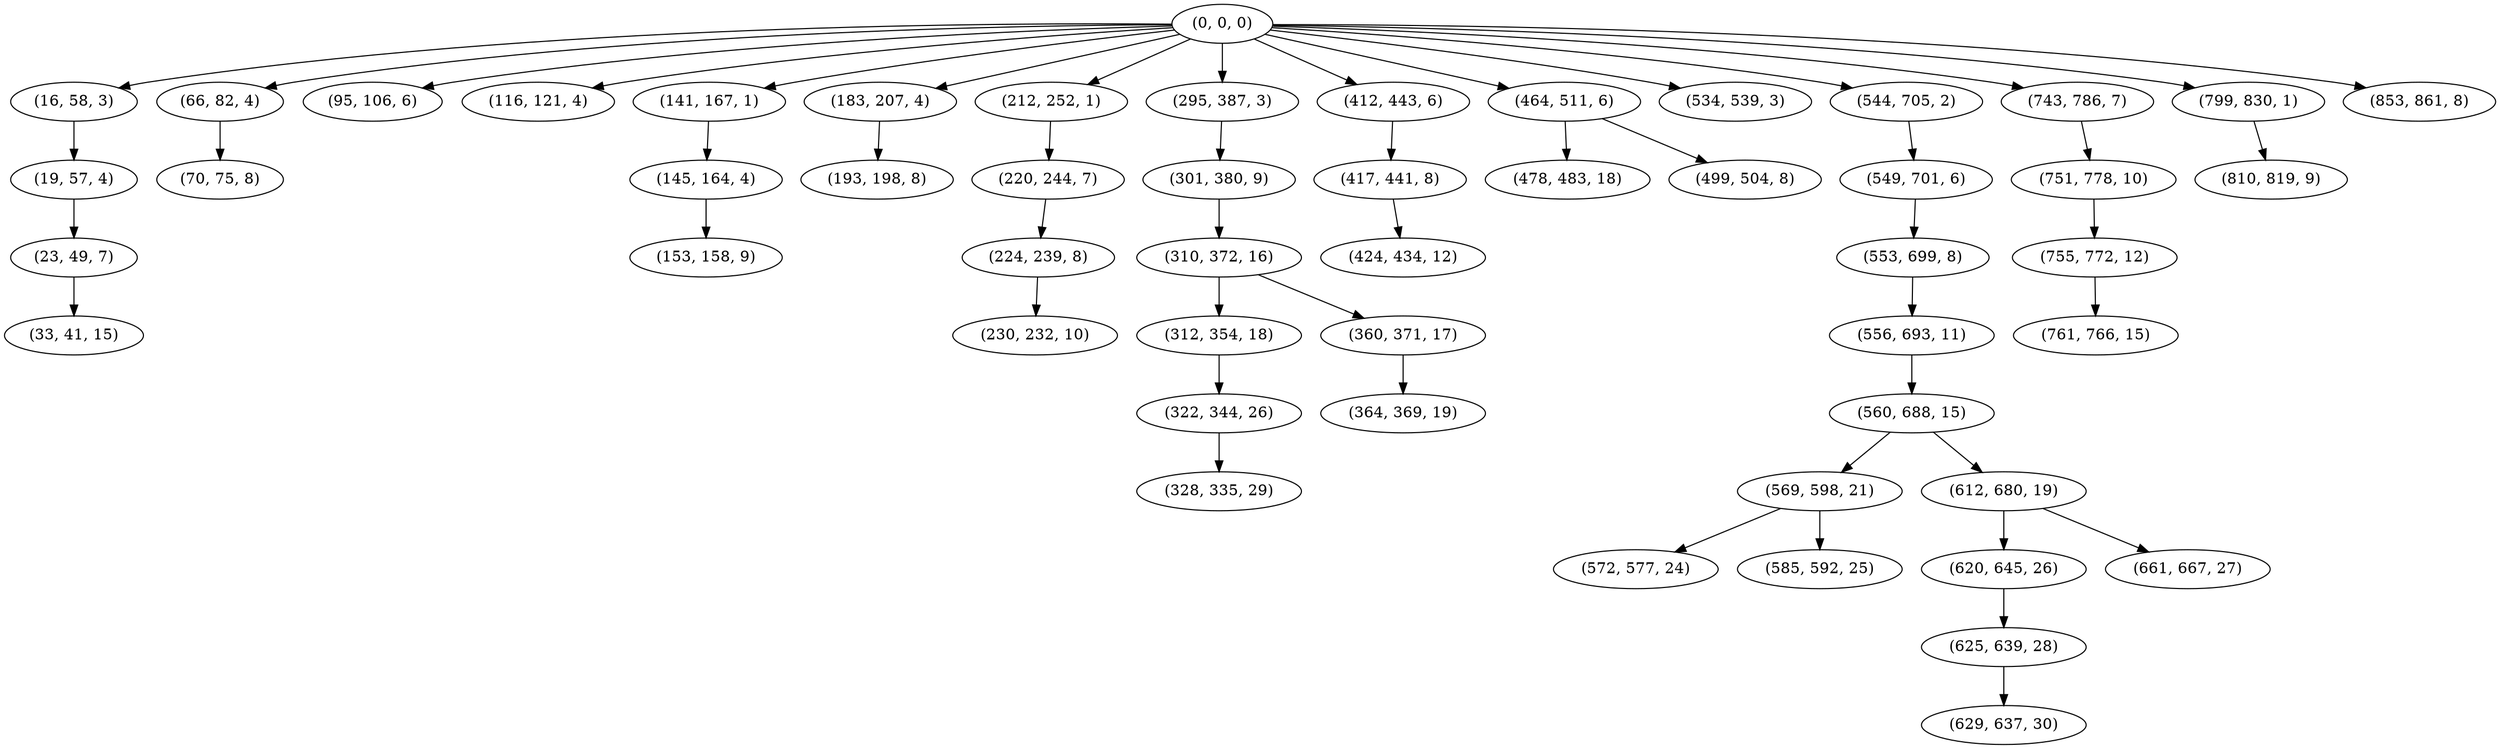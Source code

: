 digraph tree {
    "(0, 0, 0)";
    "(16, 58, 3)";
    "(19, 57, 4)";
    "(23, 49, 7)";
    "(33, 41, 15)";
    "(66, 82, 4)";
    "(70, 75, 8)";
    "(95, 106, 6)";
    "(116, 121, 4)";
    "(141, 167, 1)";
    "(145, 164, 4)";
    "(153, 158, 9)";
    "(183, 207, 4)";
    "(193, 198, 8)";
    "(212, 252, 1)";
    "(220, 244, 7)";
    "(224, 239, 8)";
    "(230, 232, 10)";
    "(295, 387, 3)";
    "(301, 380, 9)";
    "(310, 372, 16)";
    "(312, 354, 18)";
    "(322, 344, 26)";
    "(328, 335, 29)";
    "(360, 371, 17)";
    "(364, 369, 19)";
    "(412, 443, 6)";
    "(417, 441, 8)";
    "(424, 434, 12)";
    "(464, 511, 6)";
    "(478, 483, 18)";
    "(499, 504, 8)";
    "(534, 539, 3)";
    "(544, 705, 2)";
    "(549, 701, 6)";
    "(553, 699, 8)";
    "(556, 693, 11)";
    "(560, 688, 15)";
    "(569, 598, 21)";
    "(572, 577, 24)";
    "(585, 592, 25)";
    "(612, 680, 19)";
    "(620, 645, 26)";
    "(625, 639, 28)";
    "(629, 637, 30)";
    "(661, 667, 27)";
    "(743, 786, 7)";
    "(751, 778, 10)";
    "(755, 772, 12)";
    "(761, 766, 15)";
    "(799, 830, 1)";
    "(810, 819, 9)";
    "(853, 861, 8)";
    "(0, 0, 0)" -> "(16, 58, 3)";
    "(0, 0, 0)" -> "(66, 82, 4)";
    "(0, 0, 0)" -> "(95, 106, 6)";
    "(0, 0, 0)" -> "(116, 121, 4)";
    "(0, 0, 0)" -> "(141, 167, 1)";
    "(0, 0, 0)" -> "(183, 207, 4)";
    "(0, 0, 0)" -> "(212, 252, 1)";
    "(0, 0, 0)" -> "(295, 387, 3)";
    "(0, 0, 0)" -> "(412, 443, 6)";
    "(0, 0, 0)" -> "(464, 511, 6)";
    "(0, 0, 0)" -> "(534, 539, 3)";
    "(0, 0, 0)" -> "(544, 705, 2)";
    "(0, 0, 0)" -> "(743, 786, 7)";
    "(0, 0, 0)" -> "(799, 830, 1)";
    "(0, 0, 0)" -> "(853, 861, 8)";
    "(16, 58, 3)" -> "(19, 57, 4)";
    "(19, 57, 4)" -> "(23, 49, 7)";
    "(23, 49, 7)" -> "(33, 41, 15)";
    "(66, 82, 4)" -> "(70, 75, 8)";
    "(141, 167, 1)" -> "(145, 164, 4)";
    "(145, 164, 4)" -> "(153, 158, 9)";
    "(183, 207, 4)" -> "(193, 198, 8)";
    "(212, 252, 1)" -> "(220, 244, 7)";
    "(220, 244, 7)" -> "(224, 239, 8)";
    "(224, 239, 8)" -> "(230, 232, 10)";
    "(295, 387, 3)" -> "(301, 380, 9)";
    "(301, 380, 9)" -> "(310, 372, 16)";
    "(310, 372, 16)" -> "(312, 354, 18)";
    "(310, 372, 16)" -> "(360, 371, 17)";
    "(312, 354, 18)" -> "(322, 344, 26)";
    "(322, 344, 26)" -> "(328, 335, 29)";
    "(360, 371, 17)" -> "(364, 369, 19)";
    "(412, 443, 6)" -> "(417, 441, 8)";
    "(417, 441, 8)" -> "(424, 434, 12)";
    "(464, 511, 6)" -> "(478, 483, 18)";
    "(464, 511, 6)" -> "(499, 504, 8)";
    "(544, 705, 2)" -> "(549, 701, 6)";
    "(549, 701, 6)" -> "(553, 699, 8)";
    "(553, 699, 8)" -> "(556, 693, 11)";
    "(556, 693, 11)" -> "(560, 688, 15)";
    "(560, 688, 15)" -> "(569, 598, 21)";
    "(560, 688, 15)" -> "(612, 680, 19)";
    "(569, 598, 21)" -> "(572, 577, 24)";
    "(569, 598, 21)" -> "(585, 592, 25)";
    "(612, 680, 19)" -> "(620, 645, 26)";
    "(612, 680, 19)" -> "(661, 667, 27)";
    "(620, 645, 26)" -> "(625, 639, 28)";
    "(625, 639, 28)" -> "(629, 637, 30)";
    "(743, 786, 7)" -> "(751, 778, 10)";
    "(751, 778, 10)" -> "(755, 772, 12)";
    "(755, 772, 12)" -> "(761, 766, 15)";
    "(799, 830, 1)" -> "(810, 819, 9)";
}
